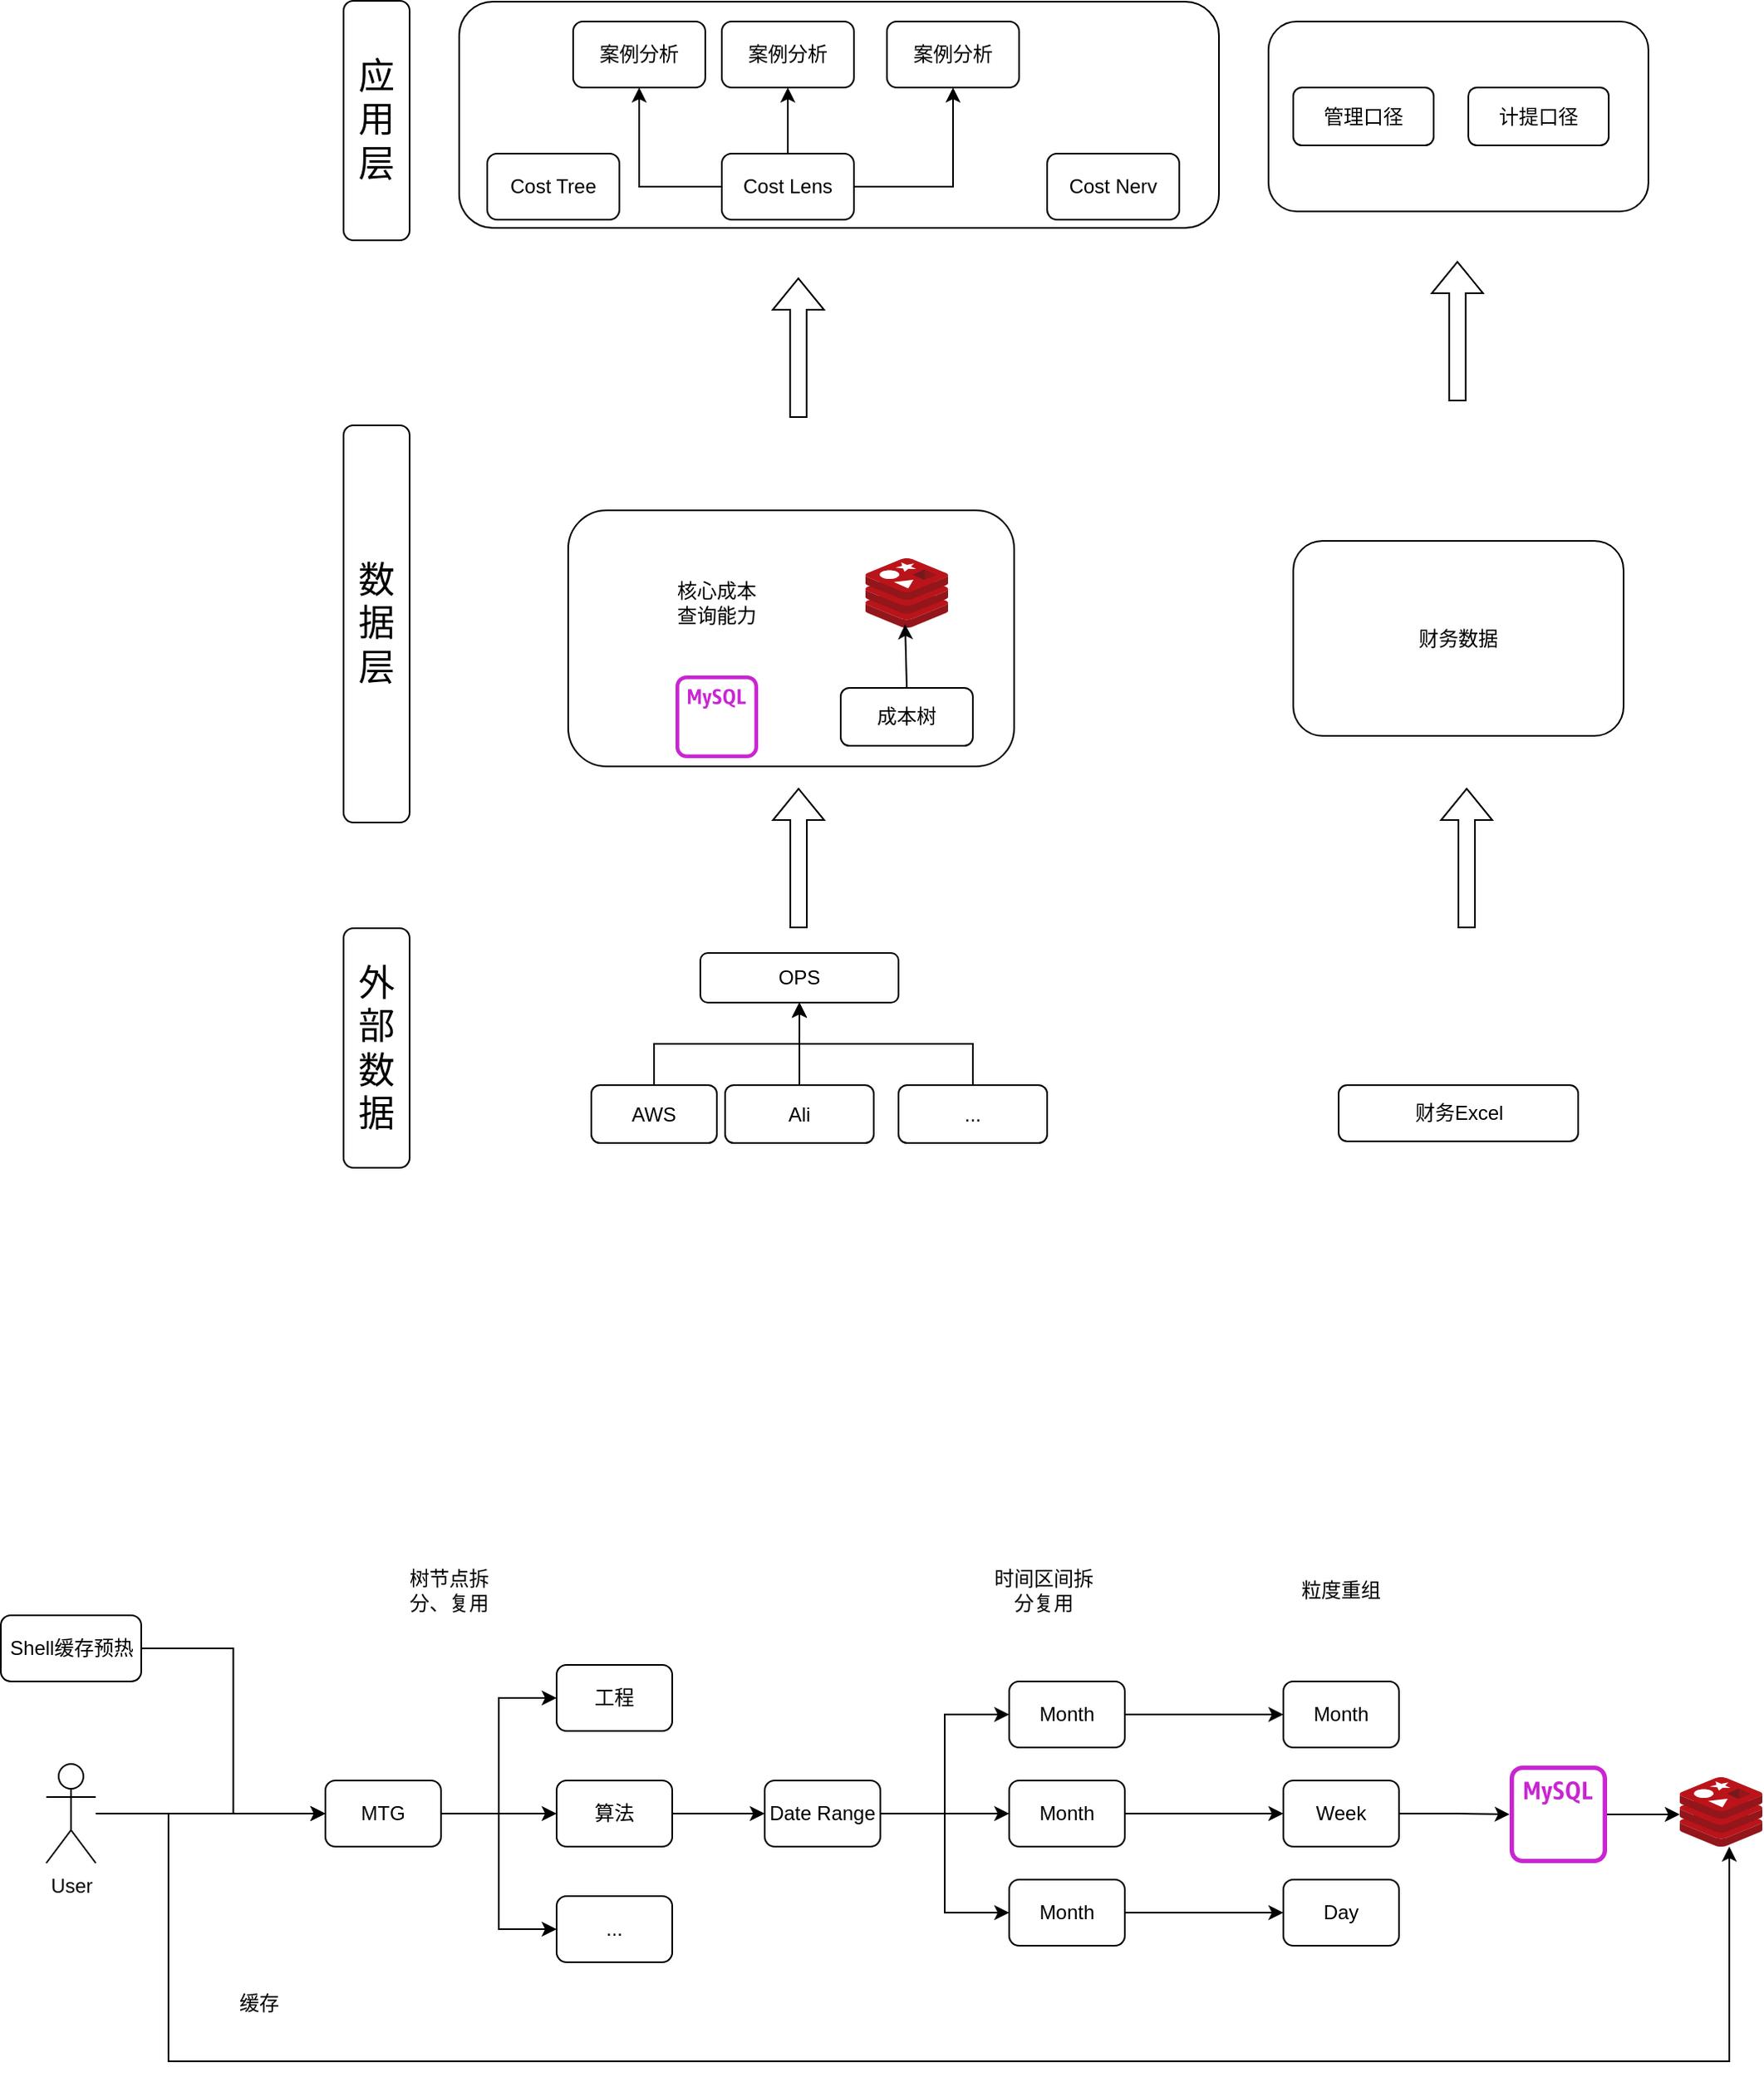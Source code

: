 <mxfile version="23.1.6" type="github">
  <diagram name="第 1 页" id="QAJrKnAF4I0Qu2eBaVXO">
    <mxGraphModel dx="954" dy="606" grid="1" gridSize="10" guides="1" tooltips="1" connect="1" arrows="1" fold="1" page="1" pageScale="1" pageWidth="827" pageHeight="1169" math="0" shadow="0">
      <root>
        <mxCell id="0" />
        <mxCell id="1" parent="0" />
        <mxCell id="-u_vqpkYlWYQU6NHMWpz-22" style="edgeStyle=orthogonalEdgeStyle;rounded=0;orthogonalLoop=1;jettySize=auto;html=1;entryX=0.5;entryY=1;entryDx=0;entryDy=0;" parent="1" source="3Fw8Cve3jLayRroJCqeQ-4" target="3Fw8Cve3jLayRroJCqeQ-10" edge="1">
          <mxGeometry relative="1" as="geometry" />
        </mxCell>
        <mxCell id="3Fw8Cve3jLayRroJCqeQ-4" value="AWS" style="rounded=1;whiteSpace=wrap;html=1;" parent="1" vertex="1">
          <mxGeometry x="440" y="839" width="76" height="35" as="geometry" />
        </mxCell>
        <mxCell id="3Fw8Cve3jLayRroJCqeQ-22" style="edgeStyle=orthogonalEdgeStyle;rounded=0;orthogonalLoop=1;jettySize=auto;html=1;exitX=0.5;exitY=0;exitDx=0;exitDy=0;" parent="1" source="3Fw8Cve3jLayRroJCqeQ-5" target="3Fw8Cve3jLayRroJCqeQ-10" edge="1">
          <mxGeometry relative="1" as="geometry">
            <mxPoint x="706" y="794" as="targetPoint" />
          </mxGeometry>
        </mxCell>
        <mxCell id="3Fw8Cve3jLayRroJCqeQ-5" value="Ali" style="rounded=1;whiteSpace=wrap;html=1;" parent="1" vertex="1">
          <mxGeometry x="521" y="839" width="90" height="35" as="geometry" />
        </mxCell>
        <mxCell id="3Fw8Cve3jLayRroJCqeQ-10" value="OPS" style="rounded=1;whiteSpace=wrap;html=1;" parent="1" vertex="1">
          <mxGeometry x="506" y="759" width="120" height="30" as="geometry" />
        </mxCell>
        <mxCell id="-u_vqpkYlWYQU6NHMWpz-23" style="edgeStyle=orthogonalEdgeStyle;rounded=0;orthogonalLoop=1;jettySize=auto;html=1;" parent="1" source="3Fw8Cve3jLayRroJCqeQ-18" target="3Fw8Cve3jLayRroJCqeQ-10" edge="1">
          <mxGeometry relative="1" as="geometry" />
        </mxCell>
        <mxCell id="3Fw8Cve3jLayRroJCqeQ-18" value="..." style="rounded=1;whiteSpace=wrap;html=1;" parent="1" vertex="1">
          <mxGeometry x="626" y="839" width="90" height="35" as="geometry" />
        </mxCell>
        <mxCell id="3Fw8Cve3jLayRroJCqeQ-33" value="外部数据" style="rounded=1;verticalAlign=middle;horizontal=1;whiteSpace=wrap;textDirection=ltr;align=center;labelBackgroundColor=default;fontSize=22;fontStyle=0" parent="1" vertex="1">
          <mxGeometry x="290" y="744" width="40" height="145" as="geometry" />
        </mxCell>
        <mxCell id="3Fw8Cve3jLayRroJCqeQ-34" value="数据层" style="rounded=1;verticalAlign=middle;horizontal=1;whiteSpace=wrap;textDirection=ltr;align=center;labelBackgroundColor=default;fontSize=22;fontStyle=0" parent="1" vertex="1">
          <mxGeometry x="290" y="439.5" width="40" height="240.5" as="geometry" />
        </mxCell>
        <mxCell id="3Fw8Cve3jLayRroJCqeQ-35" value="应用&#xa;层" style="rounded=1;verticalAlign=middle;horizontal=1;whiteSpace=wrap;textDirection=ltr;align=center;labelBackgroundColor=default;fontSize=22;fontStyle=0" parent="1" vertex="1">
          <mxGeometry x="290" y="182.5" width="40" height="145" as="geometry" />
        </mxCell>
        <mxCell id="-u_vqpkYlWYQU6NHMWpz-16" value="" style="rounded=1;whiteSpace=wrap;html=1;" parent="1" vertex="1">
          <mxGeometry x="426" y="491" width="270" height="155" as="geometry" />
        </mxCell>
        <mxCell id="-u_vqpkYlWYQU6NHMWpz-17" value="" style="image;sketch=0;aspect=fixed;html=1;points=[];align=center;fontSize=12;image=img/lib/mscae/Cache_Redis_Product.svg;" parent="1" vertex="1">
          <mxGeometry x="606" y="520" width="50" height="42" as="geometry" />
        </mxCell>
        <mxCell id="-u_vqpkYlWYQU6NHMWpz-18" value="" style="sketch=0;outlineConnect=0;fontColor=#232F3E;gradientColor=none;fillColor=#C925D1;strokeColor=none;dashed=0;verticalLabelPosition=bottom;verticalAlign=top;align=center;html=1;fontSize=12;fontStyle=0;aspect=fixed;pointerEvents=1;shape=mxgraph.aws4.rds_mysql_instance_alt;" parent="1" vertex="1">
          <mxGeometry x="491" y="591" width="50" height="50" as="geometry" />
        </mxCell>
        <mxCell id="-u_vqpkYlWYQU6NHMWpz-19" value="成本树" style="rounded=1;whiteSpace=wrap;html=1;" parent="1" vertex="1">
          <mxGeometry x="591" y="598.5" width="80" height="35" as="geometry" />
        </mxCell>
        <mxCell id="-u_vqpkYlWYQU6NHMWpz-20" value="" style="endArrow=classic;html=1;rounded=0;exitX=0.5;exitY=0;exitDx=0;exitDy=0;entryX=0.48;entryY=0.952;entryDx=0;entryDy=0;entryPerimeter=0;" parent="1" source="-u_vqpkYlWYQU6NHMWpz-19" target="-u_vqpkYlWYQU6NHMWpz-17" edge="1">
          <mxGeometry width="50" height="50" relative="1" as="geometry">
            <mxPoint x="661" y="581" as="sourcePoint" />
            <mxPoint x="711" y="531" as="targetPoint" />
          </mxGeometry>
        </mxCell>
        <mxCell id="-u_vqpkYlWYQU6NHMWpz-31" value="" style="shape=flexArrow;endArrow=classic;html=1;rounded=0;" parent="1" edge="1">
          <mxGeometry width="50" height="50" relative="1" as="geometry">
            <mxPoint x="565.5" y="744" as="sourcePoint" />
            <mxPoint x="565.5" y="659" as="targetPoint" />
          </mxGeometry>
        </mxCell>
        <mxCell id="-u_vqpkYlWYQU6NHMWpz-32" value="核心成本查询能力" style="text;html=1;align=center;verticalAlign=middle;whiteSpace=wrap;rounded=0;" parent="1" vertex="1">
          <mxGeometry x="486" y="532" width="60" height="30" as="geometry" />
        </mxCell>
        <mxCell id="-u_vqpkYlWYQU6NHMWpz-36" value="" style="rounded=1;whiteSpace=wrap;html=1;" parent="1" vertex="1">
          <mxGeometry x="360" y="183" width="460" height="137" as="geometry" />
        </mxCell>
        <mxCell id="-u_vqpkYlWYQU6NHMWpz-47" value="Cost Tree" style="rounded=1;whiteSpace=wrap;html=1;" parent="1" vertex="1">
          <mxGeometry x="377" y="275" width="80" height="40" as="geometry" />
        </mxCell>
        <mxCell id="-u_vqpkYlWYQU6NHMWpz-48" value="Cost Nerv" style="rounded=1;whiteSpace=wrap;html=1;" parent="1" vertex="1">
          <mxGeometry x="716" y="275" width="80" height="40" as="geometry" />
        </mxCell>
        <mxCell id="-u_vqpkYlWYQU6NHMWpz-49" style="edgeStyle=orthogonalEdgeStyle;rounded=0;orthogonalLoop=1;jettySize=auto;html=1;exitX=0;exitY=0.5;exitDx=0;exitDy=0;" parent="1" source="-u_vqpkYlWYQU6NHMWpz-52" target="-u_vqpkYlWYQU6NHMWpz-54" edge="1">
          <mxGeometry relative="1" as="geometry" />
        </mxCell>
        <mxCell id="-u_vqpkYlWYQU6NHMWpz-50" style="edgeStyle=orthogonalEdgeStyle;rounded=0;orthogonalLoop=1;jettySize=auto;html=1;entryX=0.5;entryY=1;entryDx=0;entryDy=0;" parent="1" source="-u_vqpkYlWYQU6NHMWpz-52" target="-u_vqpkYlWYQU6NHMWpz-55" edge="1">
          <mxGeometry relative="1" as="geometry" />
        </mxCell>
        <mxCell id="-u_vqpkYlWYQU6NHMWpz-51" style="edgeStyle=orthogonalEdgeStyle;rounded=0;orthogonalLoop=1;jettySize=auto;html=1;entryX=0.5;entryY=1;entryDx=0;entryDy=0;" parent="1" source="-u_vqpkYlWYQU6NHMWpz-52" target="-u_vqpkYlWYQU6NHMWpz-53" edge="1">
          <mxGeometry relative="1" as="geometry" />
        </mxCell>
        <mxCell id="-u_vqpkYlWYQU6NHMWpz-52" value="Cost Lens" style="rounded=1;whiteSpace=wrap;html=1;" parent="1" vertex="1">
          <mxGeometry x="519" y="275" width="80" height="40" as="geometry" />
        </mxCell>
        <mxCell id="-u_vqpkYlWYQU6NHMWpz-53" value="案例分析" style="rounded=1;whiteSpace=wrap;html=1;" parent="1" vertex="1">
          <mxGeometry x="519" y="195" width="80" height="40" as="geometry" />
        </mxCell>
        <mxCell id="-u_vqpkYlWYQU6NHMWpz-54" value="案例分析" style="rounded=1;whiteSpace=wrap;html=1;" parent="1" vertex="1">
          <mxGeometry x="429" y="195" width="80" height="40" as="geometry" />
        </mxCell>
        <mxCell id="-u_vqpkYlWYQU6NHMWpz-55" value="案例分析" style="rounded=1;whiteSpace=wrap;html=1;" parent="1" vertex="1">
          <mxGeometry x="619" y="195" width="80" height="40" as="geometry" />
        </mxCell>
        <mxCell id="-u_vqpkYlWYQU6NHMWpz-56" value="财务Excel" style="rounded=1;whiteSpace=wrap;html=1;" parent="1" vertex="1">
          <mxGeometry x="892.5" y="839" width="145" height="34" as="geometry" />
        </mxCell>
        <mxCell id="-u_vqpkYlWYQU6NHMWpz-57" value="财务数据" style="rounded=1;whiteSpace=wrap;html=1;" parent="1" vertex="1">
          <mxGeometry x="865" y="509.5" width="200" height="118" as="geometry" />
        </mxCell>
        <mxCell id="-u_vqpkYlWYQU6NHMWpz-62" value="" style="shape=flexArrow;endArrow=classic;html=1;rounded=0;" parent="1" edge="1">
          <mxGeometry width="50" height="50" relative="1" as="geometry">
            <mxPoint x="970" y="744" as="sourcePoint" />
            <mxPoint x="970" y="659" as="targetPoint" />
          </mxGeometry>
        </mxCell>
        <mxCell id="-u_vqpkYlWYQU6NHMWpz-63" value="" style="rounded=1;whiteSpace=wrap;html=1;" parent="1" vertex="1">
          <mxGeometry x="850" y="195" width="230" height="115" as="geometry" />
        </mxCell>
        <mxCell id="-u_vqpkYlWYQU6NHMWpz-64" value="" style="shape=flexArrow;endArrow=classic;html=1;rounded=0;" parent="1" edge="1">
          <mxGeometry width="50" height="50" relative="1" as="geometry">
            <mxPoint x="565.37" y="435" as="sourcePoint" />
            <mxPoint x="565.37" y="350" as="targetPoint" />
          </mxGeometry>
        </mxCell>
        <mxCell id="-u_vqpkYlWYQU6NHMWpz-65" value="" style="shape=flexArrow;endArrow=classic;html=1;rounded=0;" parent="1" edge="1">
          <mxGeometry width="50" height="50" relative="1" as="geometry">
            <mxPoint x="964.38" y="425" as="sourcePoint" />
            <mxPoint x="964.38" y="340" as="targetPoint" />
          </mxGeometry>
        </mxCell>
        <mxCell id="-u_vqpkYlWYQU6NHMWpz-66" value="管理口径" style="rounded=1;whiteSpace=wrap;html=1;" parent="1" vertex="1">
          <mxGeometry x="865" y="235" width="85" height="35" as="geometry" />
        </mxCell>
        <mxCell id="-u_vqpkYlWYQU6NHMWpz-67" value="计提口径" style="rounded=1;whiteSpace=wrap;html=1;" parent="1" vertex="1">
          <mxGeometry x="971" y="235" width="85" height="35" as="geometry" />
        </mxCell>
        <mxCell id="iMXLZTIKomu4NbF48HK7-7" style="edgeStyle=orthogonalEdgeStyle;rounded=0;orthogonalLoop=1;jettySize=auto;html=1;entryX=0;entryY=0.5;entryDx=0;entryDy=0;" parent="1" source="iMXLZTIKomu4NbF48HK7-1" target="iMXLZTIKomu4NbF48HK7-4" edge="1">
          <mxGeometry relative="1" as="geometry" />
        </mxCell>
        <mxCell id="iMXLZTIKomu4NbF48HK7-8" style="edgeStyle=orthogonalEdgeStyle;rounded=0;orthogonalLoop=1;jettySize=auto;html=1;entryX=0;entryY=0.5;entryDx=0;entryDy=0;" parent="1" source="iMXLZTIKomu4NbF48HK7-1" target="iMXLZTIKomu4NbF48HK7-2" edge="1">
          <mxGeometry relative="1" as="geometry" />
        </mxCell>
        <mxCell id="iMXLZTIKomu4NbF48HK7-9" style="edgeStyle=orthogonalEdgeStyle;rounded=0;orthogonalLoop=1;jettySize=auto;html=1;entryX=0;entryY=0.5;entryDx=0;entryDy=0;" parent="1" source="iMXLZTIKomu4NbF48HK7-1" target="iMXLZTIKomu4NbF48HK7-3" edge="1">
          <mxGeometry relative="1" as="geometry" />
        </mxCell>
        <mxCell id="iMXLZTIKomu4NbF48HK7-1" value="MTG" style="rounded=1;whiteSpace=wrap;html=1;" parent="1" vertex="1">
          <mxGeometry x="279" y="1260" width="70" height="40" as="geometry" />
        </mxCell>
        <mxCell id="iMXLZTIKomu4NbF48HK7-13" style="edgeStyle=orthogonalEdgeStyle;rounded=0;orthogonalLoop=1;jettySize=auto;html=1;entryX=0;entryY=0.5;entryDx=0;entryDy=0;" parent="1" source="iMXLZTIKomu4NbF48HK7-2" target="iMXLZTIKomu4NbF48HK7-12" edge="1">
          <mxGeometry relative="1" as="geometry" />
        </mxCell>
        <mxCell id="iMXLZTIKomu4NbF48HK7-2" value="算法" style="rounded=1;whiteSpace=wrap;html=1;" parent="1" vertex="1">
          <mxGeometry x="419" y="1260" width="70" height="40" as="geometry" />
        </mxCell>
        <mxCell id="iMXLZTIKomu4NbF48HK7-3" value="..." style="rounded=1;whiteSpace=wrap;html=1;" parent="1" vertex="1">
          <mxGeometry x="419" y="1330" width="70" height="40" as="geometry" />
        </mxCell>
        <mxCell id="iMXLZTIKomu4NbF48HK7-4" value="工程" style="rounded=1;whiteSpace=wrap;html=1;" parent="1" vertex="1">
          <mxGeometry x="419" y="1190" width="70" height="40" as="geometry" />
        </mxCell>
        <mxCell id="iMXLZTIKomu4NbF48HK7-10" value="树节点拆分、复用" style="text;html=1;align=center;verticalAlign=middle;whiteSpace=wrap;rounded=0;" parent="1" vertex="1">
          <mxGeometry x="319" y="1130" width="70" height="30" as="geometry" />
        </mxCell>
        <mxCell id="iMXLZTIKomu4NbF48HK7-17" style="edgeStyle=orthogonalEdgeStyle;rounded=0;orthogonalLoop=1;jettySize=auto;html=1;" parent="1" source="iMXLZTIKomu4NbF48HK7-12" target="iMXLZTIKomu4NbF48HK7-14" edge="1">
          <mxGeometry relative="1" as="geometry" />
        </mxCell>
        <mxCell id="iMXLZTIKomu4NbF48HK7-18" style="edgeStyle=orthogonalEdgeStyle;rounded=0;orthogonalLoop=1;jettySize=auto;html=1;entryX=0;entryY=0.5;entryDx=0;entryDy=0;" parent="1" source="iMXLZTIKomu4NbF48HK7-12" target="iMXLZTIKomu4NbF48HK7-16" edge="1">
          <mxGeometry relative="1" as="geometry" />
        </mxCell>
        <mxCell id="iMXLZTIKomu4NbF48HK7-19" style="edgeStyle=orthogonalEdgeStyle;rounded=0;orthogonalLoop=1;jettySize=auto;html=1;entryX=0;entryY=0.5;entryDx=0;entryDy=0;" parent="1" source="iMXLZTIKomu4NbF48HK7-12" target="iMXLZTIKomu4NbF48HK7-15" edge="1">
          <mxGeometry relative="1" as="geometry" />
        </mxCell>
        <mxCell id="iMXLZTIKomu4NbF48HK7-12" value="Date Range" style="rounded=1;whiteSpace=wrap;html=1;" parent="1" vertex="1">
          <mxGeometry x="545" y="1260" width="70" height="40" as="geometry" />
        </mxCell>
        <mxCell id="iMXLZTIKomu4NbF48HK7-30" style="edgeStyle=orthogonalEdgeStyle;rounded=0;orthogonalLoop=1;jettySize=auto;html=1;entryX=0;entryY=0.5;entryDx=0;entryDy=0;" parent="1" source="iMXLZTIKomu4NbF48HK7-14" target="iMXLZTIKomu4NbF48HK7-24" edge="1">
          <mxGeometry relative="1" as="geometry" />
        </mxCell>
        <mxCell id="iMXLZTIKomu4NbF48HK7-14" value="Month" style="rounded=1;whiteSpace=wrap;html=1;" parent="1" vertex="1">
          <mxGeometry x="693" y="1260" width="70" height="40" as="geometry" />
        </mxCell>
        <mxCell id="iMXLZTIKomu4NbF48HK7-31" style="edgeStyle=orthogonalEdgeStyle;rounded=0;orthogonalLoop=1;jettySize=auto;html=1;entryX=0;entryY=0.5;entryDx=0;entryDy=0;" parent="1" source="iMXLZTIKomu4NbF48HK7-15" target="iMXLZTIKomu4NbF48HK7-23" edge="1">
          <mxGeometry relative="1" as="geometry" />
        </mxCell>
        <mxCell id="iMXLZTIKomu4NbF48HK7-15" value="Month" style="rounded=1;whiteSpace=wrap;html=1;" parent="1" vertex="1">
          <mxGeometry x="693" y="1320" width="70" height="40" as="geometry" />
        </mxCell>
        <mxCell id="iMXLZTIKomu4NbF48HK7-29" style="edgeStyle=orthogonalEdgeStyle;rounded=0;orthogonalLoop=1;jettySize=auto;html=1;entryX=0;entryY=0.5;entryDx=0;entryDy=0;" parent="1" source="iMXLZTIKomu4NbF48HK7-16" target="iMXLZTIKomu4NbF48HK7-25" edge="1">
          <mxGeometry relative="1" as="geometry" />
        </mxCell>
        <mxCell id="iMXLZTIKomu4NbF48HK7-16" value="Month" style="rounded=1;whiteSpace=wrap;html=1;" parent="1" vertex="1">
          <mxGeometry x="693" y="1200" width="70" height="40" as="geometry" />
        </mxCell>
        <mxCell id="iMXLZTIKomu4NbF48HK7-20" value="时间区间拆分复用" style="text;html=1;align=center;verticalAlign=middle;whiteSpace=wrap;rounded=0;" parent="1" vertex="1">
          <mxGeometry x="679" y="1130" width="70" height="30" as="geometry" />
        </mxCell>
        <mxCell id="iMXLZTIKomu4NbF48HK7-22" value="粒度重组" style="text;html=1;align=center;verticalAlign=middle;whiteSpace=wrap;rounded=0;" parent="1" vertex="1">
          <mxGeometry x="859" y="1130" width="70" height="30" as="geometry" />
        </mxCell>
        <mxCell id="iMXLZTIKomu4NbF48HK7-23" value="Day" style="rounded=1;whiteSpace=wrap;html=1;" parent="1" vertex="1">
          <mxGeometry x="859" y="1320" width="70" height="40" as="geometry" />
        </mxCell>
        <mxCell id="iMXLZTIKomu4NbF48HK7-44" style="edgeStyle=orthogonalEdgeStyle;rounded=0;orthogonalLoop=1;jettySize=auto;html=1;" parent="1" source="iMXLZTIKomu4NbF48HK7-24" target="iMXLZTIKomu4NbF48HK7-43" edge="1">
          <mxGeometry relative="1" as="geometry" />
        </mxCell>
        <mxCell id="iMXLZTIKomu4NbF48HK7-24" value="Week" style="rounded=1;whiteSpace=wrap;html=1;" parent="1" vertex="1">
          <mxGeometry x="859" y="1260" width="70" height="40" as="geometry" />
        </mxCell>
        <mxCell id="iMXLZTIKomu4NbF48HK7-25" value="Month" style="rounded=1;whiteSpace=wrap;html=1;" parent="1" vertex="1">
          <mxGeometry x="859" y="1200" width="70" height="40" as="geometry" />
        </mxCell>
        <mxCell id="iMXLZTIKomu4NbF48HK7-40" style="edgeStyle=orthogonalEdgeStyle;rounded=0;orthogonalLoop=1;jettySize=auto;html=1;entryX=0;entryY=0.5;entryDx=0;entryDy=0;" parent="1" source="iMXLZTIKomu4NbF48HK7-39" target="iMXLZTIKomu4NbF48HK7-1" edge="1">
          <mxGeometry relative="1" as="geometry" />
        </mxCell>
        <mxCell id="iMXLZTIKomu4NbF48HK7-47" style="edgeStyle=orthogonalEdgeStyle;rounded=0;orthogonalLoop=1;jettySize=auto;html=1;entryX=0.6;entryY=1;entryDx=0;entryDy=0;entryPerimeter=0;" parent="1" source="iMXLZTIKomu4NbF48HK7-39" target="iMXLZTIKomu4NbF48HK7-45" edge="1">
          <mxGeometry relative="1" as="geometry">
            <mxPoint x="1129" y="1480" as="targetPoint" />
            <Array as="points">
              <mxPoint x="184" y="1430" />
              <mxPoint x="1129" y="1430" />
            </Array>
          </mxGeometry>
        </mxCell>
        <mxCell id="iMXLZTIKomu4NbF48HK7-39" value="User&lt;div&gt;&lt;br/&gt;&lt;/div&gt;" style="shape=umlActor;verticalLabelPosition=bottom;verticalAlign=top;html=1;outlineConnect=0;" parent="1" vertex="1">
          <mxGeometry x="110" y="1250" width="30" height="60" as="geometry" />
        </mxCell>
        <mxCell id="iMXLZTIKomu4NbF48HK7-42" value="缓存" style="text;html=1;align=center;verticalAlign=middle;whiteSpace=wrap;rounded=0;" parent="1" vertex="1">
          <mxGeometry x="209" y="1380" width="60" height="30" as="geometry" />
        </mxCell>
        <mxCell id="iMXLZTIKomu4NbF48HK7-43" value="" style="sketch=0;outlineConnect=0;fontColor=#232F3E;gradientColor=none;fillColor=#C925D1;strokeColor=none;dashed=0;verticalLabelPosition=bottom;verticalAlign=top;align=center;html=1;fontSize=12;fontStyle=0;aspect=fixed;pointerEvents=1;shape=mxgraph.aws4.rds_mysql_instance_alt;" parent="1" vertex="1">
          <mxGeometry x="996" y="1251" width="59" height="59" as="geometry" />
        </mxCell>
        <mxCell id="iMXLZTIKomu4NbF48HK7-45" value="" style="image;sketch=0;aspect=fixed;html=1;points=[];align=center;fontSize=12;image=img/lib/mscae/Cache_Redis_Product.svg;" parent="1" vertex="1">
          <mxGeometry x="1099" y="1258" width="50" height="42" as="geometry" />
        </mxCell>
        <mxCell id="iMXLZTIKomu4NbF48HK7-46" style="edgeStyle=orthogonalEdgeStyle;rounded=0;orthogonalLoop=1;jettySize=auto;html=1;entryX=0;entryY=0.536;entryDx=0;entryDy=0;entryPerimeter=0;" parent="1" source="iMXLZTIKomu4NbF48HK7-43" target="iMXLZTIKomu4NbF48HK7-45" edge="1">
          <mxGeometry relative="1" as="geometry" />
        </mxCell>
        <mxCell id="iMXLZTIKomu4NbF48HK7-49" style="edgeStyle=orthogonalEdgeStyle;rounded=0;orthogonalLoop=1;jettySize=auto;html=1;entryX=0;entryY=0.5;entryDx=0;entryDy=0;" parent="1" source="iMXLZTIKomu4NbF48HK7-48" target="iMXLZTIKomu4NbF48HK7-1" edge="1">
          <mxGeometry relative="1" as="geometry" />
        </mxCell>
        <mxCell id="iMXLZTIKomu4NbF48HK7-48" value="Shell缓存预热" style="rounded=1;whiteSpace=wrap;html=1;" parent="1" vertex="1">
          <mxGeometry x="82.5" y="1160" width="85" height="40" as="geometry" />
        </mxCell>
      </root>
    </mxGraphModel>
  </diagram>
</mxfile>
